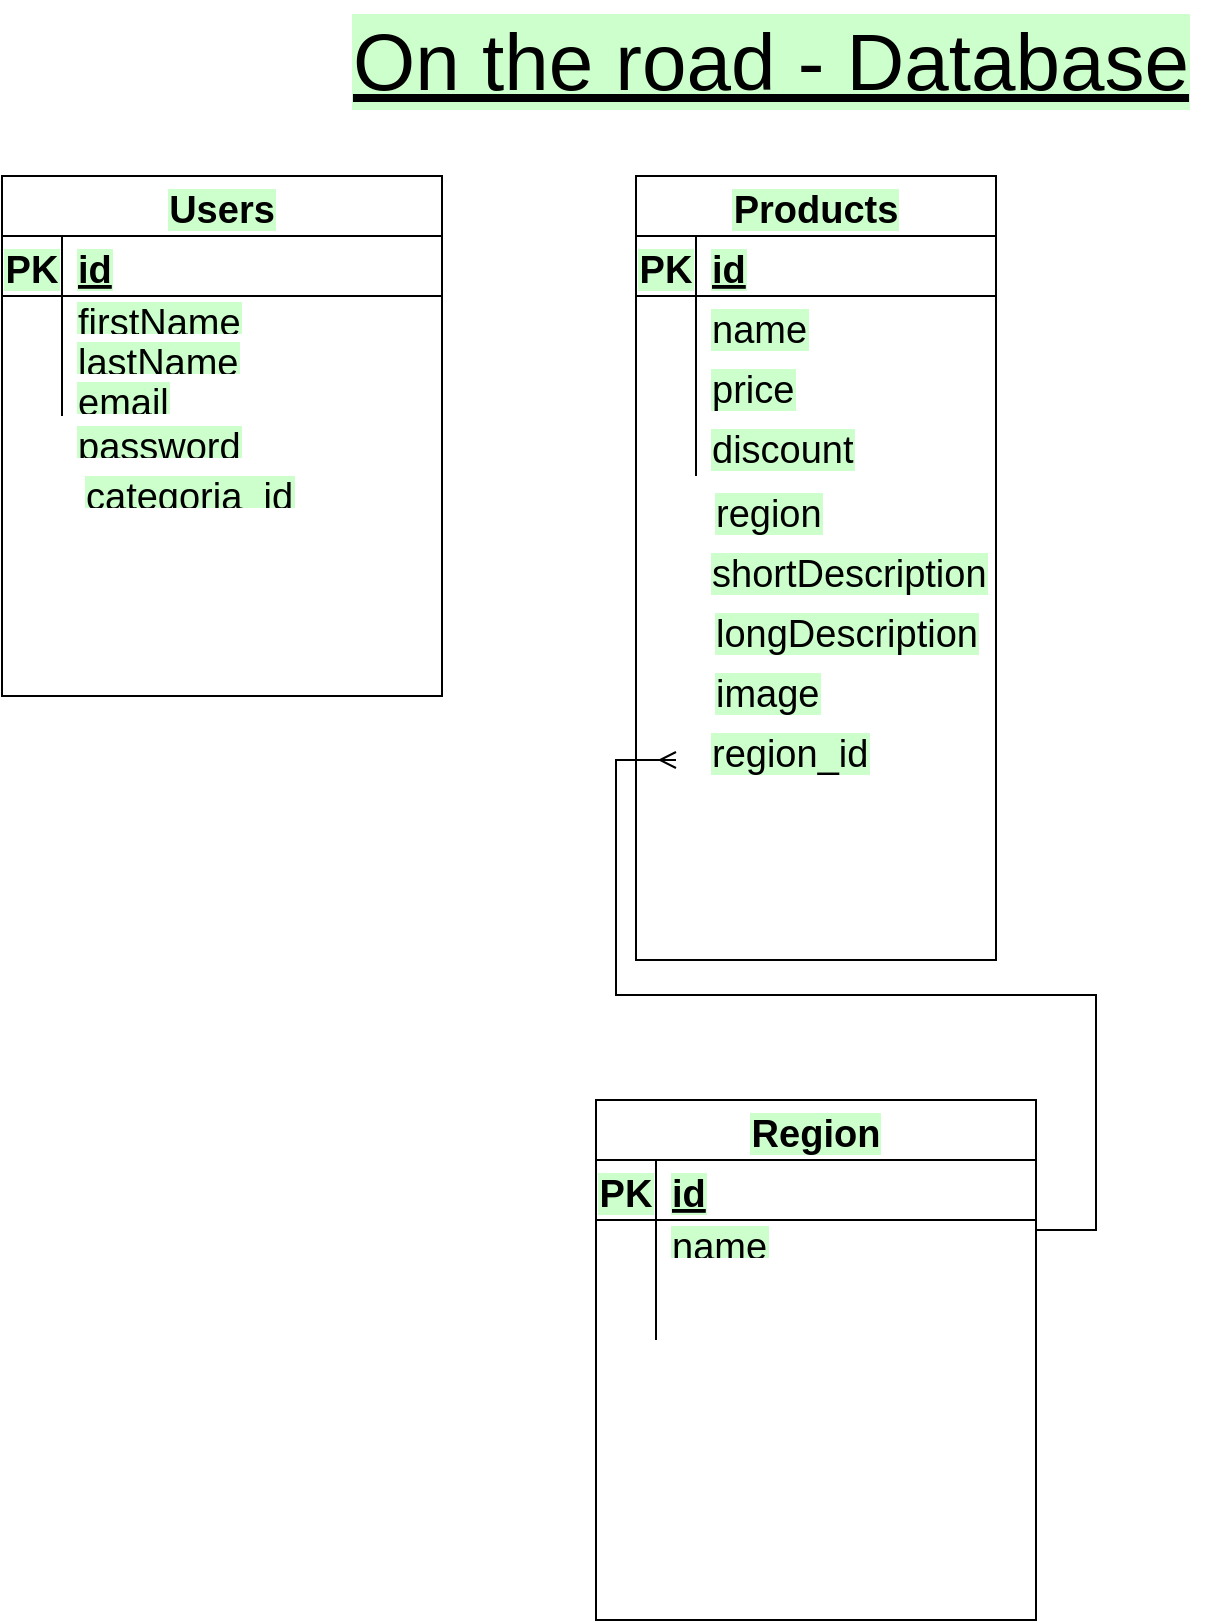 <mxfile version="20.2.3" type="device"><diagram id="2b8KKJqjWb1LqzYBFyW8" name="Página-1"><mxGraphModel dx="1747" dy="1720" grid="1" gridSize="10" guides="1" tooltips="1" connect="1" arrows="1" fold="1" page="1" pageScale="1" pageWidth="827" pageHeight="1169" math="0" shadow="0"><root><mxCell id="0"/><mxCell id="1" parent="0"/><mxCell id="syRtbQ6EcGwICT7T_uP--1" value="&lt;font style=&quot;font-size: 40px;&quot;&gt;On the road - Database&lt;/font&gt;" style="text;html=1;align=center;verticalAlign=middle;resizable=0;points=[];autosize=1;strokeColor=none;fillColor=none;fontSize=40;fontStyle=4;labelBackgroundColor=#CCFFCC;" vertex="1" parent="1"><mxGeometry x="-633" y="-1160" width="440" height="60" as="geometry"/></mxCell><mxCell id="syRtbQ6EcGwICT7T_uP--4" value="Users" style="shape=table;startSize=30;container=1;collapsible=1;childLayout=tableLayout;fixedRows=1;rowLines=0;fontStyle=1;align=center;resizeLast=1;labelBackgroundColor=#CCFFCC;fontSize=19;" vertex="1" parent="1"><mxGeometry x="-797" y="-1072" width="220" height="260" as="geometry"/></mxCell><mxCell id="syRtbQ6EcGwICT7T_uP--5" value="" style="shape=tableRow;horizontal=0;startSize=0;swimlaneHead=0;swimlaneBody=0;fillColor=none;collapsible=0;dropTarget=0;points=[[0,0.5],[1,0.5]];portConstraint=eastwest;top=0;left=0;right=0;bottom=1;labelBackgroundColor=#CCFFCC;fontSize=19;" vertex="1" parent="syRtbQ6EcGwICT7T_uP--4"><mxGeometry y="30" width="220" height="30" as="geometry"/></mxCell><mxCell id="syRtbQ6EcGwICT7T_uP--6" value="PK" style="shape=partialRectangle;connectable=0;fillColor=none;top=0;left=0;bottom=0;right=0;fontStyle=1;overflow=hidden;labelBackgroundColor=#CCFFCC;fontSize=19;" vertex="1" parent="syRtbQ6EcGwICT7T_uP--5"><mxGeometry width="30" height="30" as="geometry"><mxRectangle width="30" height="30" as="alternateBounds"/></mxGeometry></mxCell><mxCell id="syRtbQ6EcGwICT7T_uP--7" value="id" style="shape=partialRectangle;connectable=0;fillColor=none;top=0;left=0;bottom=0;right=0;align=left;spacingLeft=6;fontStyle=5;overflow=hidden;labelBackgroundColor=#CCFFCC;fontSize=19;" vertex="1" parent="syRtbQ6EcGwICT7T_uP--5"><mxGeometry x="30" width="190" height="30" as="geometry"><mxRectangle width="190" height="30" as="alternateBounds"/></mxGeometry></mxCell><mxCell id="syRtbQ6EcGwICT7T_uP--8" value="" style="shape=tableRow;horizontal=0;startSize=0;swimlaneHead=0;swimlaneBody=0;fillColor=none;collapsible=0;dropTarget=0;points=[[0,0.5],[1,0.5]];portConstraint=eastwest;top=0;left=0;right=0;bottom=0;labelBackgroundColor=#CCFFCC;fontSize=19;" vertex="1" parent="syRtbQ6EcGwICT7T_uP--4"><mxGeometry y="60" width="220" height="20" as="geometry"/></mxCell><mxCell id="syRtbQ6EcGwICT7T_uP--9" value="" style="shape=partialRectangle;connectable=0;fillColor=none;top=0;left=0;bottom=0;right=0;editable=1;overflow=hidden;labelBackgroundColor=#CCFFCC;fontSize=19;" vertex="1" parent="syRtbQ6EcGwICT7T_uP--8"><mxGeometry width="30" height="20" as="geometry"><mxRectangle width="30" height="20" as="alternateBounds"/></mxGeometry></mxCell><mxCell id="syRtbQ6EcGwICT7T_uP--10" value="firstName&#10;" style="shape=partialRectangle;connectable=0;fillColor=none;top=0;left=0;bottom=0;right=0;align=left;spacingLeft=6;overflow=hidden;labelBackgroundColor=#CCFFCC;fontSize=19;" vertex="1" parent="syRtbQ6EcGwICT7T_uP--8"><mxGeometry x="30" width="190" height="20" as="geometry"><mxRectangle width="190" height="20" as="alternateBounds"/></mxGeometry></mxCell><mxCell id="syRtbQ6EcGwICT7T_uP--11" value="" style="shape=tableRow;horizontal=0;startSize=0;swimlaneHead=0;swimlaneBody=0;fillColor=none;collapsible=0;dropTarget=0;points=[[0,0.5],[1,0.5]];portConstraint=eastwest;top=0;left=0;right=0;bottom=0;labelBackgroundColor=#CCFFCC;fontSize=19;" vertex="1" parent="syRtbQ6EcGwICT7T_uP--4"><mxGeometry y="80" width="220" height="20" as="geometry"/></mxCell><mxCell id="syRtbQ6EcGwICT7T_uP--12" value="" style="shape=partialRectangle;connectable=0;fillColor=none;top=0;left=0;bottom=0;right=0;editable=1;overflow=hidden;labelBackgroundColor=#CCFFCC;fontSize=19;" vertex="1" parent="syRtbQ6EcGwICT7T_uP--11"><mxGeometry width="30" height="20" as="geometry"><mxRectangle width="30" height="20" as="alternateBounds"/></mxGeometry></mxCell><mxCell id="syRtbQ6EcGwICT7T_uP--13" value="lastName" style="shape=partialRectangle;connectable=0;fillColor=none;top=0;left=0;bottom=0;right=0;align=left;spacingLeft=6;overflow=hidden;labelBackgroundColor=#CCFFCC;fontSize=19;" vertex="1" parent="syRtbQ6EcGwICT7T_uP--11"><mxGeometry x="30" width="190" height="20" as="geometry"><mxRectangle width="190" height="20" as="alternateBounds"/></mxGeometry></mxCell><mxCell id="syRtbQ6EcGwICT7T_uP--14" value="" style="shape=tableRow;horizontal=0;startSize=0;swimlaneHead=0;swimlaneBody=0;fillColor=none;collapsible=0;dropTarget=0;points=[[0,0.5],[1,0.5]];portConstraint=eastwest;top=0;left=0;right=0;bottom=0;labelBackgroundColor=#CCFFCC;fontSize=19;" vertex="1" parent="syRtbQ6EcGwICT7T_uP--4"><mxGeometry y="100" width="220" height="20" as="geometry"/></mxCell><mxCell id="syRtbQ6EcGwICT7T_uP--15" value="" style="shape=partialRectangle;connectable=0;fillColor=none;top=0;left=0;bottom=0;right=0;editable=1;overflow=hidden;labelBackgroundColor=#CCFFCC;fontSize=19;" vertex="1" parent="syRtbQ6EcGwICT7T_uP--14"><mxGeometry width="30" height="20" as="geometry"><mxRectangle width="30" height="20" as="alternateBounds"/></mxGeometry></mxCell><mxCell id="syRtbQ6EcGwICT7T_uP--16" value="email" style="shape=partialRectangle;connectable=0;fillColor=none;top=0;left=0;bottom=0;right=0;align=left;spacingLeft=6;overflow=hidden;labelBackgroundColor=#CCFFCC;fontSize=19;" vertex="1" parent="syRtbQ6EcGwICT7T_uP--14"><mxGeometry x="30" width="190" height="20" as="geometry"><mxRectangle width="190" height="20" as="alternateBounds"/></mxGeometry></mxCell><mxCell id="syRtbQ6EcGwICT7T_uP--17" value="password" style="shape=partialRectangle;connectable=0;fillColor=none;top=0;left=0;bottom=0;right=0;align=left;spacingLeft=6;overflow=hidden;labelBackgroundColor=#CCFFCC;fontSize=19;" vertex="1" parent="1"><mxGeometry x="-767" y="-950" width="190" height="20" as="geometry"><mxRectangle width="190" height="20" as="alternateBounds"/></mxGeometry></mxCell><mxCell id="syRtbQ6EcGwICT7T_uP--18" value="Products" style="shape=table;startSize=30;container=1;collapsible=1;childLayout=tableLayout;fixedRows=1;rowLines=0;fontStyle=1;align=center;resizeLast=1;labelBackgroundColor=#CCFFCC;fontSize=19;" vertex="1" parent="1"><mxGeometry x="-480" y="-1072" width="180" height="392" as="geometry"/></mxCell><mxCell id="syRtbQ6EcGwICT7T_uP--19" value="" style="shape=tableRow;horizontal=0;startSize=0;swimlaneHead=0;swimlaneBody=0;fillColor=none;collapsible=0;dropTarget=0;points=[[0,0.5],[1,0.5]];portConstraint=eastwest;top=0;left=0;right=0;bottom=1;labelBackgroundColor=#CCFFCC;fontSize=19;" vertex="1" parent="syRtbQ6EcGwICT7T_uP--18"><mxGeometry y="30" width="180" height="30" as="geometry"/></mxCell><mxCell id="syRtbQ6EcGwICT7T_uP--20" value="PK" style="shape=partialRectangle;connectable=0;fillColor=none;top=0;left=0;bottom=0;right=0;fontStyle=1;overflow=hidden;labelBackgroundColor=#CCFFCC;fontSize=19;" vertex="1" parent="syRtbQ6EcGwICT7T_uP--19"><mxGeometry width="30" height="30" as="geometry"><mxRectangle width="30" height="30" as="alternateBounds"/></mxGeometry></mxCell><mxCell id="syRtbQ6EcGwICT7T_uP--21" value="id" style="shape=partialRectangle;connectable=0;fillColor=none;top=0;left=0;bottom=0;right=0;align=left;spacingLeft=6;fontStyle=5;overflow=hidden;labelBackgroundColor=#CCFFCC;fontSize=19;" vertex="1" parent="syRtbQ6EcGwICT7T_uP--19"><mxGeometry x="30" width="150" height="30" as="geometry"><mxRectangle width="150" height="30" as="alternateBounds"/></mxGeometry></mxCell><mxCell id="syRtbQ6EcGwICT7T_uP--22" value="" style="shape=tableRow;horizontal=0;startSize=0;swimlaneHead=0;swimlaneBody=0;fillColor=none;collapsible=0;dropTarget=0;points=[[0,0.5],[1,0.5]];portConstraint=eastwest;top=0;left=0;right=0;bottom=0;labelBackgroundColor=#CCFFCC;fontSize=19;" vertex="1" parent="syRtbQ6EcGwICT7T_uP--18"><mxGeometry y="60" width="180" height="30" as="geometry"/></mxCell><mxCell id="syRtbQ6EcGwICT7T_uP--23" value="" style="shape=partialRectangle;connectable=0;fillColor=none;top=0;left=0;bottom=0;right=0;editable=1;overflow=hidden;labelBackgroundColor=#CCFFCC;fontSize=19;" vertex="1" parent="syRtbQ6EcGwICT7T_uP--22"><mxGeometry width="30" height="30" as="geometry"><mxRectangle width="30" height="30" as="alternateBounds"/></mxGeometry></mxCell><mxCell id="syRtbQ6EcGwICT7T_uP--24" value="name" style="shape=partialRectangle;connectable=0;fillColor=none;top=0;left=0;bottom=0;right=0;align=left;spacingLeft=6;overflow=hidden;labelBackgroundColor=#CCFFCC;fontSize=19;" vertex="1" parent="syRtbQ6EcGwICT7T_uP--22"><mxGeometry x="30" width="150" height="30" as="geometry"><mxRectangle width="150" height="30" as="alternateBounds"/></mxGeometry></mxCell><mxCell id="syRtbQ6EcGwICT7T_uP--25" value="" style="shape=tableRow;horizontal=0;startSize=0;swimlaneHead=0;swimlaneBody=0;fillColor=none;collapsible=0;dropTarget=0;points=[[0,0.5],[1,0.5]];portConstraint=eastwest;top=0;left=0;right=0;bottom=0;labelBackgroundColor=#CCFFCC;fontSize=19;" vertex="1" parent="syRtbQ6EcGwICT7T_uP--18"><mxGeometry y="90" width="180" height="30" as="geometry"/></mxCell><mxCell id="syRtbQ6EcGwICT7T_uP--26" value="" style="shape=partialRectangle;connectable=0;fillColor=none;top=0;left=0;bottom=0;right=0;editable=1;overflow=hidden;labelBackgroundColor=#CCFFCC;fontSize=19;" vertex="1" parent="syRtbQ6EcGwICT7T_uP--25"><mxGeometry width="30" height="30" as="geometry"><mxRectangle width="30" height="30" as="alternateBounds"/></mxGeometry></mxCell><mxCell id="syRtbQ6EcGwICT7T_uP--27" value="price" style="shape=partialRectangle;connectable=0;fillColor=none;top=0;left=0;bottom=0;right=0;align=left;spacingLeft=6;overflow=hidden;labelBackgroundColor=#CCFFCC;fontSize=19;" vertex="1" parent="syRtbQ6EcGwICT7T_uP--25"><mxGeometry x="30" width="150" height="30" as="geometry"><mxRectangle width="150" height="30" as="alternateBounds"/></mxGeometry></mxCell><mxCell id="syRtbQ6EcGwICT7T_uP--28" value="" style="shape=tableRow;horizontal=0;startSize=0;swimlaneHead=0;swimlaneBody=0;fillColor=none;collapsible=0;dropTarget=0;points=[[0,0.5],[1,0.5]];portConstraint=eastwest;top=0;left=0;right=0;bottom=0;labelBackgroundColor=#CCFFCC;fontSize=19;" vertex="1" parent="syRtbQ6EcGwICT7T_uP--18"><mxGeometry y="120" width="180" height="30" as="geometry"/></mxCell><mxCell id="syRtbQ6EcGwICT7T_uP--29" value="" style="shape=partialRectangle;connectable=0;fillColor=none;top=0;left=0;bottom=0;right=0;editable=1;overflow=hidden;labelBackgroundColor=#CCFFCC;fontSize=19;" vertex="1" parent="syRtbQ6EcGwICT7T_uP--28"><mxGeometry width="30" height="30" as="geometry"><mxRectangle width="30" height="30" as="alternateBounds"/></mxGeometry></mxCell><mxCell id="syRtbQ6EcGwICT7T_uP--30" value="discount" style="shape=partialRectangle;connectable=0;fillColor=none;top=0;left=0;bottom=0;right=0;align=left;spacingLeft=6;overflow=hidden;labelBackgroundColor=#CCFFCC;fontSize=19;" vertex="1" parent="syRtbQ6EcGwICT7T_uP--28"><mxGeometry x="30" width="150" height="30" as="geometry"><mxRectangle width="150" height="30" as="alternateBounds"/></mxGeometry></mxCell><mxCell id="syRtbQ6EcGwICT7T_uP--32" value="region" style="shape=partialRectangle;connectable=0;fillColor=none;top=0;left=0;bottom=0;right=0;align=left;spacingLeft=6;overflow=hidden;labelBackgroundColor=#CCFFCC;fontSize=19;" vertex="1" parent="1"><mxGeometry x="-448" y="-920" width="150" height="30" as="geometry"><mxRectangle width="150" height="30" as="alternateBounds"/></mxGeometry></mxCell><mxCell id="syRtbQ6EcGwICT7T_uP--33" value="shortDescription" style="shape=partialRectangle;connectable=0;fillColor=none;top=0;left=0;bottom=0;right=0;align=left;spacingLeft=6;overflow=hidden;labelBackgroundColor=#CCFFCC;fontSize=19;" vertex="1" parent="1"><mxGeometry x="-450" y="-890" width="150" height="30" as="geometry"><mxRectangle width="150" height="30" as="alternateBounds"/></mxGeometry></mxCell><mxCell id="syRtbQ6EcGwICT7T_uP--34" value="longDescription" style="shape=partialRectangle;connectable=0;fillColor=none;top=0;left=0;bottom=0;right=0;align=left;spacingLeft=6;overflow=hidden;labelBackgroundColor=#CCFFCC;fontSize=19;" vertex="1" parent="1"><mxGeometry x="-448" y="-860" width="150" height="30" as="geometry"><mxRectangle width="150" height="30" as="alternateBounds"/></mxGeometry></mxCell><mxCell id="syRtbQ6EcGwICT7T_uP--35" value="image" style="shape=partialRectangle;connectable=0;fillColor=none;top=0;left=0;bottom=0;right=0;align=left;spacingLeft=6;overflow=hidden;labelBackgroundColor=#CCFFCC;fontSize=19;" vertex="1" parent="1"><mxGeometry x="-448" y="-830" width="150" height="30" as="geometry"><mxRectangle width="150" height="30" as="alternateBounds"/></mxGeometry></mxCell><mxCell id="syRtbQ6EcGwICT7T_uP--36" value="region_id" style="shape=partialRectangle;connectable=0;fillColor=none;top=0;left=0;bottom=0;right=0;align=left;spacingLeft=6;overflow=hidden;labelBackgroundColor=#CCFFCC;fontSize=19;" vertex="1" parent="1"><mxGeometry x="-450" y="-800" width="150" height="30" as="geometry"><mxRectangle width="150" height="30" as="alternateBounds"/></mxGeometry></mxCell><mxCell id="syRtbQ6EcGwICT7T_uP--37" value="Region" style="shape=table;startSize=30;container=1;collapsible=1;childLayout=tableLayout;fixedRows=1;rowLines=0;fontStyle=1;align=center;resizeLast=1;labelBackgroundColor=#CCFFCC;fontSize=19;" vertex="1" parent="1"><mxGeometry x="-500" y="-610" width="220" height="260" as="geometry"/></mxCell><mxCell id="syRtbQ6EcGwICT7T_uP--38" value="" style="shape=tableRow;horizontal=0;startSize=0;swimlaneHead=0;swimlaneBody=0;fillColor=none;collapsible=0;dropTarget=0;points=[[0,0.5],[1,0.5]];portConstraint=eastwest;top=0;left=0;right=0;bottom=1;labelBackgroundColor=#CCFFCC;fontSize=19;" vertex="1" parent="syRtbQ6EcGwICT7T_uP--37"><mxGeometry y="30" width="220" height="30" as="geometry"/></mxCell><mxCell id="syRtbQ6EcGwICT7T_uP--39" value="PK" style="shape=partialRectangle;connectable=0;fillColor=none;top=0;left=0;bottom=0;right=0;fontStyle=1;overflow=hidden;labelBackgroundColor=#CCFFCC;fontSize=19;" vertex="1" parent="syRtbQ6EcGwICT7T_uP--38"><mxGeometry width="30" height="30" as="geometry"><mxRectangle width="30" height="30" as="alternateBounds"/></mxGeometry></mxCell><mxCell id="syRtbQ6EcGwICT7T_uP--40" value="id" style="shape=partialRectangle;connectable=0;fillColor=none;top=0;left=0;bottom=0;right=0;align=left;spacingLeft=6;fontStyle=5;overflow=hidden;labelBackgroundColor=#CCFFCC;fontSize=19;" vertex="1" parent="syRtbQ6EcGwICT7T_uP--38"><mxGeometry x="30" width="190" height="30" as="geometry"><mxRectangle width="190" height="30" as="alternateBounds"/></mxGeometry></mxCell><mxCell id="syRtbQ6EcGwICT7T_uP--41" value="" style="shape=tableRow;horizontal=0;startSize=0;swimlaneHead=0;swimlaneBody=0;fillColor=none;collapsible=0;dropTarget=0;points=[[0,0.5],[1,0.5]];portConstraint=eastwest;top=0;left=0;right=0;bottom=0;labelBackgroundColor=#CCFFCC;fontSize=19;" vertex="1" parent="syRtbQ6EcGwICT7T_uP--37"><mxGeometry y="60" width="220" height="20" as="geometry"/></mxCell><mxCell id="syRtbQ6EcGwICT7T_uP--42" value="" style="shape=partialRectangle;connectable=0;fillColor=none;top=0;left=0;bottom=0;right=0;editable=1;overflow=hidden;labelBackgroundColor=#CCFFCC;fontSize=19;" vertex="1" parent="syRtbQ6EcGwICT7T_uP--41"><mxGeometry width="30" height="20" as="geometry"><mxRectangle width="30" height="20" as="alternateBounds"/></mxGeometry></mxCell><mxCell id="syRtbQ6EcGwICT7T_uP--43" value="name" style="shape=partialRectangle;connectable=0;fillColor=none;top=0;left=0;bottom=0;right=0;align=left;spacingLeft=6;overflow=hidden;labelBackgroundColor=#CCFFCC;fontSize=19;" vertex="1" parent="syRtbQ6EcGwICT7T_uP--41"><mxGeometry x="30" width="190" height="20" as="geometry"><mxRectangle width="190" height="20" as="alternateBounds"/></mxGeometry></mxCell><mxCell id="syRtbQ6EcGwICT7T_uP--44" value="" style="shape=tableRow;horizontal=0;startSize=0;swimlaneHead=0;swimlaneBody=0;fillColor=none;collapsible=0;dropTarget=0;points=[[0,0.5],[1,0.5]];portConstraint=eastwest;top=0;left=0;right=0;bottom=0;labelBackgroundColor=#CCFFCC;fontSize=19;" vertex="1" parent="syRtbQ6EcGwICT7T_uP--37"><mxGeometry y="80" width="220" height="20" as="geometry"/></mxCell><mxCell id="syRtbQ6EcGwICT7T_uP--45" value="" style="shape=partialRectangle;connectable=0;fillColor=none;top=0;left=0;bottom=0;right=0;editable=1;overflow=hidden;labelBackgroundColor=#CCFFCC;fontSize=19;" vertex="1" parent="syRtbQ6EcGwICT7T_uP--44"><mxGeometry width="30" height="20" as="geometry"><mxRectangle width="30" height="20" as="alternateBounds"/></mxGeometry></mxCell><mxCell id="syRtbQ6EcGwICT7T_uP--46" value="" style="shape=partialRectangle;connectable=0;fillColor=none;top=0;left=0;bottom=0;right=0;align=left;spacingLeft=6;overflow=hidden;labelBackgroundColor=#CCFFCC;fontSize=19;" vertex="1" parent="syRtbQ6EcGwICT7T_uP--44"><mxGeometry x="30" width="190" height="20" as="geometry"><mxRectangle width="190" height="20" as="alternateBounds"/></mxGeometry></mxCell><mxCell id="syRtbQ6EcGwICT7T_uP--47" value="" style="shape=tableRow;horizontal=0;startSize=0;swimlaneHead=0;swimlaneBody=0;fillColor=none;collapsible=0;dropTarget=0;points=[[0,0.5],[1,0.5]];portConstraint=eastwest;top=0;left=0;right=0;bottom=0;labelBackgroundColor=#CCFFCC;fontSize=19;" vertex="1" parent="syRtbQ6EcGwICT7T_uP--37"><mxGeometry y="100" width="220" height="20" as="geometry"/></mxCell><mxCell id="syRtbQ6EcGwICT7T_uP--48" value="" style="shape=partialRectangle;connectable=0;fillColor=none;top=0;left=0;bottom=0;right=0;editable=1;overflow=hidden;labelBackgroundColor=#CCFFCC;fontSize=19;" vertex="1" parent="syRtbQ6EcGwICT7T_uP--47"><mxGeometry width="30" height="20" as="geometry"><mxRectangle width="30" height="20" as="alternateBounds"/></mxGeometry></mxCell><mxCell id="syRtbQ6EcGwICT7T_uP--49" value="" style="shape=partialRectangle;connectable=0;fillColor=none;top=0;left=0;bottom=0;right=0;align=left;spacingLeft=6;overflow=hidden;labelBackgroundColor=#CCFFCC;fontSize=19;" vertex="1" parent="syRtbQ6EcGwICT7T_uP--47"><mxGeometry x="30" width="190" height="20" as="geometry"><mxRectangle width="190" height="20" as="alternateBounds"/></mxGeometry></mxCell><mxCell id="syRtbQ6EcGwICT7T_uP--56" value="" style="edgeStyle=entityRelationEdgeStyle;fontSize=12;html=1;endArrow=ERmany;rounded=0;exitX=1;exitY=0.25;exitDx=0;exitDy=0;" edge="1" parent="1" source="syRtbQ6EcGwICT7T_uP--37"><mxGeometry width="100" height="100" relative="1" as="geometry"><mxPoint x="-300" y="-790" as="sourcePoint"/><mxPoint x="-460" y="-780" as="targetPoint"/></mxGeometry></mxCell><mxCell id="syRtbQ6EcGwICT7T_uP--62" value="categoria_id" style="shape=partialRectangle;connectable=0;fillColor=none;top=0;left=0;bottom=0;right=0;align=left;spacingLeft=6;overflow=hidden;labelBackgroundColor=#CCFFCC;fontSize=19;" vertex="1" parent="1"><mxGeometry x="-763" y="-925" width="190" height="20" as="geometry"><mxRectangle width="190" height="20" as="alternateBounds"/></mxGeometry></mxCell></root></mxGraphModel></diagram></mxfile>